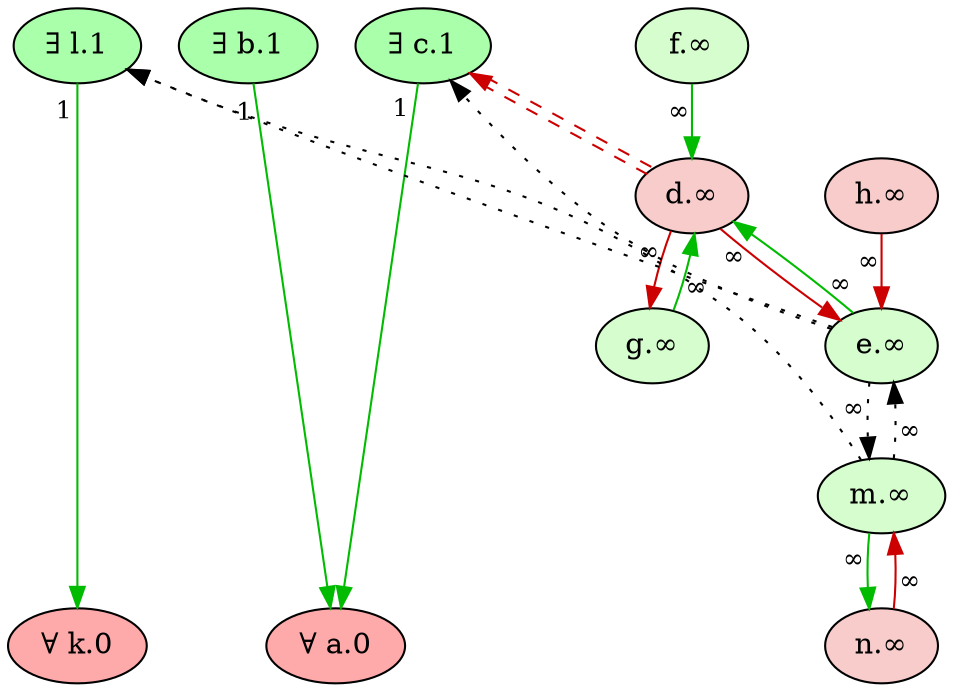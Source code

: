 digraph {
    // Node defaults can be set here if needed
    "a" [style="filled" fillcolor="#FFAAAA" label="∀ a.0" fontsize=14]
    "k" [style="filled" fillcolor="#FFAAAA" label="∀ k.0" fontsize=14]
    "l" [style="filled" fillcolor="#AAFFAA" label="∃ l.1" fontsize=14]
    "c" [style="filled" fillcolor="#AAFFAA" label="∃ c.1" fontsize=14]
    "b" [style="filled" fillcolor="#AAFFAA" label="∃ b.1" fontsize=14]
    "d" [style="filled" fillcolor="#f7cccb" label="d.∞" fontsize=14]
    "e" [style="filled" fillcolor="#d5fdce" label="e.∞" fontsize=14]
    "m" [style="filled" fillcolor="#d5fdce" label="m.∞" fontsize=14]
    "f" [style="filled" fillcolor="#d5fdce" label="f.∞" fontsize=14]
    "g" [style="filled" fillcolor="#d5fdce" label="g.∞" fontsize=14]
    "h" [style="filled" fillcolor="#f7cccb" label="h.∞" fontsize=14]
    "n" [style="filled" fillcolor="#f7cccb" label="n.∞" fontsize=14]
    edge[labeldistance=1.5 fontsize=12]
    "b" -> "a" [color="#00BB00" style="solid" dir="forward" taillabel="1" ]
    "c" -> "a" [color="#00BB00" style="solid" dir="forward" taillabel="1" ]
    "l" -> "k" [color="#00BB00" style="solid" dir="forward" taillabel="1" ]
    "d" -> "c" [color="#CC0000:invis:#CC0000" style="dashed" dir="forward" taillabel="" constraint=false]
    "e" -> "c" [color="black" style="dotted" dir="forward" taillabel="" constraint=false]
    "e" -> "l" [color="black" style="dotted" dir="forward" taillabel="" constraint=false]
    "m" -> "l" [color="black" style="dotted" dir="forward" taillabel="" constraint=false]
    "e" -> "d" [color="#00BB00" style="solid" dir="forward" taillabel="∞" ]
    "d" -> "e" [color="#CC0000" style="solid" dir="forward" taillabel="∞" ]
    "m" -> "e" [color="black" style="dotted" dir="forward" taillabel="∞" ]
    "e" -> "m" [color="black" style="dotted" dir="forward" taillabel="∞" ]
    "f" -> "d" [color="#00BB00" style="solid" dir="forward" taillabel="∞" ]
    "g" -> "d" [color="#00BB00" style="solid" dir="forward" taillabel="∞" ]
    "d" -> "g" [color="#CC0000" style="solid" dir="forward" taillabel="∞" ]
    "h" -> "e" [color="#CC0000" style="solid" dir="forward" taillabel="∞" ]
    "n" -> "m" [color="#CC0000" style="solid" dir="forward" taillabel="∞" ]
    "m" -> "n" [color="#00BB00" style="solid" dir="forward" taillabel="∞" ]
    {rank = max a k}
    {rank = min l c b}
}